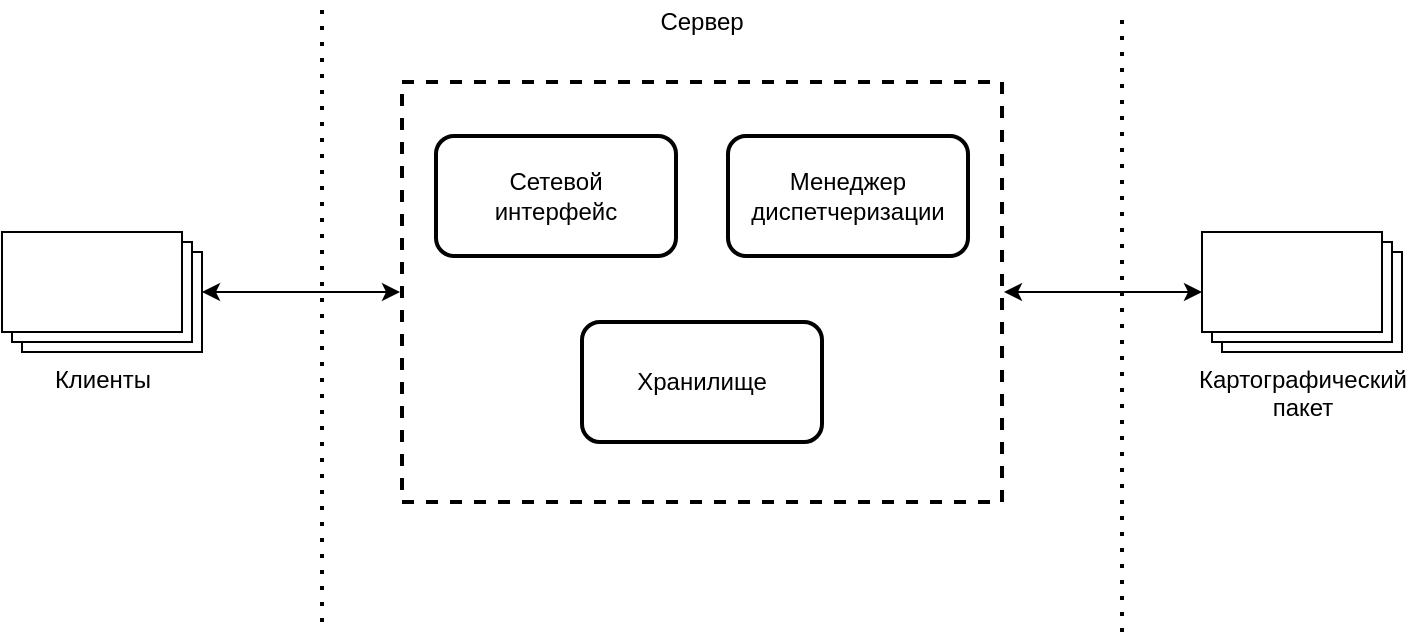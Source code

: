 <mxfile version="16.0.0" type="device"><diagram id="b_8fcSy7Od5qwKq7muho" name="Page-1"><mxGraphModel dx="1422" dy="802" grid="1" gridSize="10" guides="1" tooltips="1" connect="1" arrows="1" fold="1" page="1" pageScale="1" pageWidth="827" pageHeight="1169" math="0" shadow="0"><root><mxCell id="0"/><mxCell id="1" parent="0"/><mxCell id="T_cRbDaAr0sFusS9lYiX-1" value="Клиенты" style="verticalLabelPosition=bottom;verticalAlign=top;html=1;shape=mxgraph.basic.layered_rect;dx=10;outlineConnect=0;" vertex="1" parent="1"><mxGeometry x="80" y="175" width="100" height="60" as="geometry"/></mxCell><mxCell id="T_cRbDaAr0sFusS9lYiX-2" value="&lt;div&gt;Картографический&lt;/div&gt;&lt;div&gt;пакет&lt;br&gt;&lt;/div&gt;" style="verticalLabelPosition=bottom;verticalAlign=top;html=1;shape=mxgraph.basic.layered_rect;dx=10;outlineConnect=0;" vertex="1" parent="1"><mxGeometry x="680" y="175" width="100" height="60" as="geometry"/></mxCell><mxCell id="T_cRbDaAr0sFusS9lYiX-3" value="" style="endArrow=none;dashed=1;html=1;dashPattern=1 3;strokeWidth=2;rounded=0;" edge="1" parent="1"><mxGeometry width="50" height="50" relative="1" as="geometry"><mxPoint x="240" y="370" as="sourcePoint"/><mxPoint x="240" y="60" as="targetPoint"/></mxGeometry></mxCell><mxCell id="T_cRbDaAr0sFusS9lYiX-4" value="" style="endArrow=none;dashed=1;html=1;dashPattern=1 3;strokeWidth=2;rounded=0;" edge="1" parent="1"><mxGeometry width="50" height="50" relative="1" as="geometry"><mxPoint x="640" y="375" as="sourcePoint"/><mxPoint x="640" y="65" as="targetPoint"/></mxGeometry></mxCell><mxCell id="T_cRbDaAr0sFusS9lYiX-5" value="" style="rounded=0;whiteSpace=wrap;html=1;dashed=1;strokeWidth=2;perimeterSpacing=1;" vertex="1" parent="1"><mxGeometry x="280" y="100" width="300" height="210" as="geometry"/></mxCell><mxCell id="T_cRbDaAr0sFusS9lYiX-6" value="&lt;div&gt;Сетевой &lt;br&gt;&lt;/div&gt;&lt;div&gt;интерфейс&lt;/div&gt;" style="rounded=1;whiteSpace=wrap;html=1;strokeWidth=2;" vertex="1" parent="1"><mxGeometry x="297" y="127" width="120" height="60" as="geometry"/></mxCell><mxCell id="T_cRbDaAr0sFusS9lYiX-7" value="Хранилище" style="rounded=1;whiteSpace=wrap;html=1;strokeWidth=2;" vertex="1" parent="1"><mxGeometry x="370" y="220" width="120" height="60" as="geometry"/></mxCell><mxCell id="T_cRbDaAr0sFusS9lYiX-8" value="&lt;div&gt;Менеджер&lt;/div&gt;&lt;div&gt;диспетчеризации&lt;br&gt;&lt;/div&gt;" style="rounded=1;whiteSpace=wrap;html=1;strokeWidth=2;" vertex="1" parent="1"><mxGeometry x="443" y="127" width="120" height="60" as="geometry"/></mxCell><UserObject label="Сервер" placeholders="1" name="Variable" id="T_cRbDaAr0sFusS9lYiX-9"><mxCell style="text;html=1;strokeColor=none;fillColor=none;align=center;verticalAlign=middle;whiteSpace=wrap;overflow=hidden;" vertex="1" parent="1"><mxGeometry x="390" y="60" width="80" height="20" as="geometry"/></mxCell></UserObject><mxCell id="T_cRbDaAr0sFusS9lYiX-10" value="" style="endArrow=classic;startArrow=classic;html=1;rounded=0;" edge="1" parent="1" source="T_cRbDaAr0sFusS9lYiX-1" target="T_cRbDaAr0sFusS9lYiX-5"><mxGeometry width="50" height="50" relative="1" as="geometry"><mxPoint x="210" y="250" as="sourcePoint"/><mxPoint x="260" y="200" as="targetPoint"/></mxGeometry></mxCell><mxCell id="T_cRbDaAr0sFusS9lYiX-11" value="" style="endArrow=classic;startArrow=classic;html=1;rounded=0;" edge="1" parent="1" source="T_cRbDaAr0sFusS9lYiX-5" target="T_cRbDaAr0sFusS9lYiX-2"><mxGeometry width="50" height="50" relative="1" as="geometry"><mxPoint x="680" y="360" as="sourcePoint"/><mxPoint x="730" y="310" as="targetPoint"/></mxGeometry></mxCell></root></mxGraphModel></diagram></mxfile>